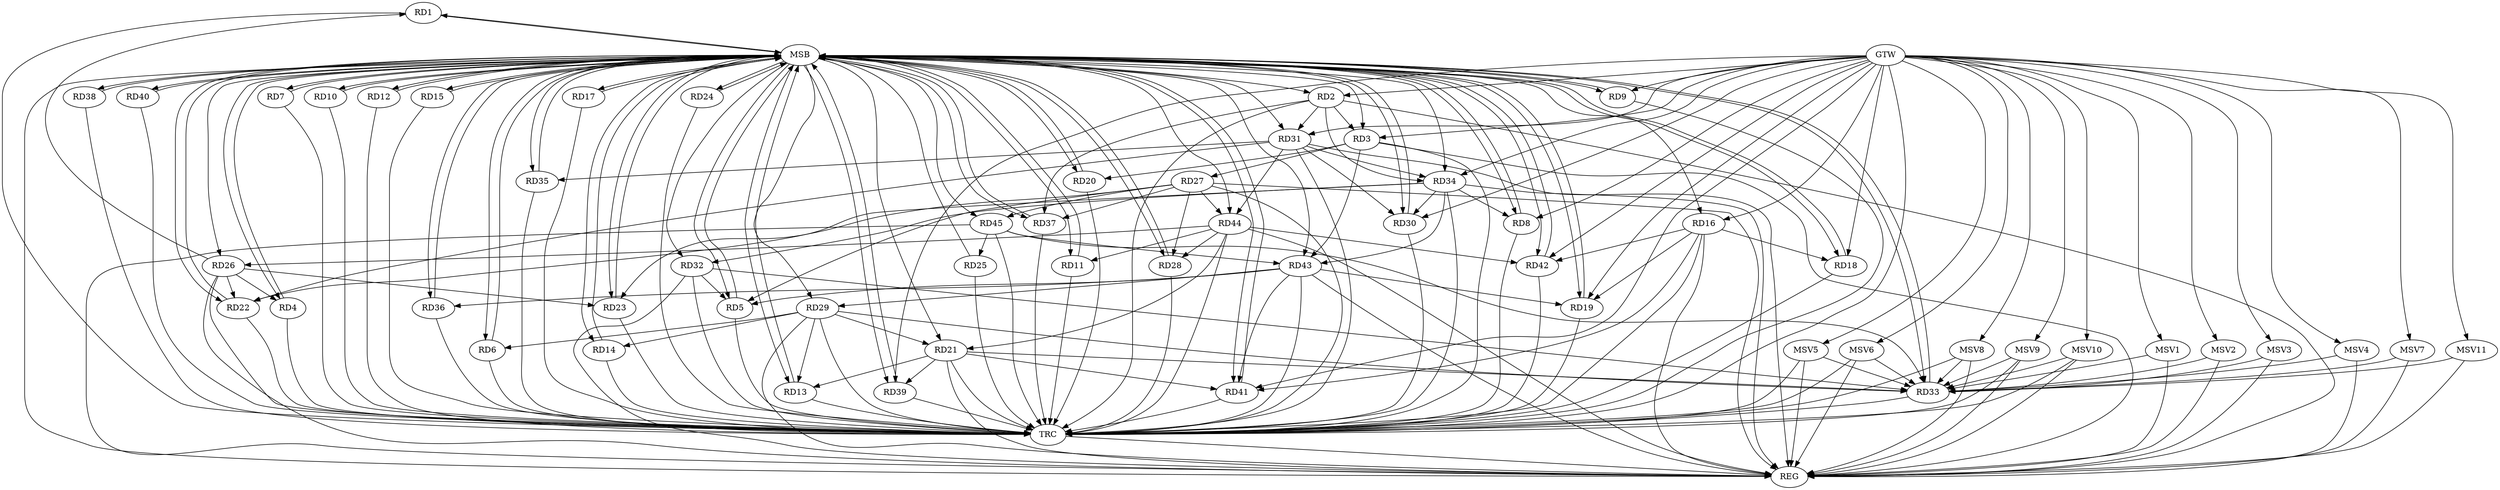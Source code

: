 strict digraph G {
  RD1 [ label="RD1" ];
  RD2 [ label="RD2" ];
  RD3 [ label="RD3" ];
  RD4 [ label="RD4" ];
  RD5 [ label="RD5" ];
  RD6 [ label="RD6" ];
  RD7 [ label="RD7" ];
  RD8 [ label="RD8" ];
  RD9 [ label="RD9" ];
  RD10 [ label="RD10" ];
  RD11 [ label="RD11" ];
  RD12 [ label="RD12" ];
  RD13 [ label="RD13" ];
  RD14 [ label="RD14" ];
  RD15 [ label="RD15" ];
  RD16 [ label="RD16" ];
  RD17 [ label="RD17" ];
  RD18 [ label="RD18" ];
  RD19 [ label="RD19" ];
  RD20 [ label="RD20" ];
  RD21 [ label="RD21" ];
  RD22 [ label="RD22" ];
  RD23 [ label="RD23" ];
  RD24 [ label="RD24" ];
  RD25 [ label="RD25" ];
  RD26 [ label="RD26" ];
  RD27 [ label="RD27" ];
  RD28 [ label="RD28" ];
  RD29 [ label="RD29" ];
  RD30 [ label="RD30" ];
  RD31 [ label="RD31" ];
  RD32 [ label="RD32" ];
  RD33 [ label="RD33" ];
  RD34 [ label="RD34" ];
  RD35 [ label="RD35" ];
  RD36 [ label="RD36" ];
  RD37 [ label="RD37" ];
  RD38 [ label="RD38" ];
  RD39 [ label="RD39" ];
  RD40 [ label="RD40" ];
  RD41 [ label="RD41" ];
  RD42 [ label="RD42" ];
  RD43 [ label="RD43" ];
  RD44 [ label="RD44" ];
  RD45 [ label="RD45" ];
  GTW [ label="GTW" ];
  REG [ label="REG" ];
  MSB [ label="MSB" ];
  TRC [ label="TRC" ];
  MSV1 [ label="MSV1" ];
  MSV2 [ label="MSV2" ];
  MSV3 [ label="MSV3" ];
  MSV4 [ label="MSV4" ];
  MSV5 [ label="MSV5" ];
  MSV6 [ label="MSV6" ];
  MSV7 [ label="MSV7" ];
  MSV8 [ label="MSV8" ];
  MSV9 [ label="MSV9" ];
  MSV10 [ label="MSV10" ];
  MSV11 [ label="MSV11" ];
  RD26 -> RD1;
  RD2 -> RD3;
  RD2 -> RD31;
  RD2 -> RD34;
  RD2 -> RD37;
  RD3 -> RD20;
  RD3 -> RD27;
  RD3 -> RD43;
  RD26 -> RD4;
  RD27 -> RD5;
  RD32 -> RD5;
  RD43 -> RD5;
  RD29 -> RD6;
  RD34 -> RD8;
  RD44 -> RD11;
  RD21 -> RD13;
  RD29 -> RD13;
  RD29 -> RD14;
  RD16 -> RD18;
  RD16 -> RD19;
  RD16 -> RD41;
  RD16 -> RD42;
  RD43 -> RD19;
  RD29 -> RD21;
  RD21 -> RD33;
  RD21 -> RD39;
  RD21 -> RD41;
  RD44 -> RD21;
  RD26 -> RD22;
  RD31 -> RD22;
  RD34 -> RD22;
  RD26 -> RD23;
  RD27 -> RD23;
  RD45 -> RD25;
  RD44 -> RD26;
  RD27 -> RD28;
  RD27 -> RD37;
  RD27 -> RD44;
  RD27 -> RD45;
  RD44 -> RD28;
  RD29 -> RD33;
  RD43 -> RD29;
  RD31 -> RD30;
  RD34 -> RD30;
  RD31 -> RD34;
  RD31 -> RD35;
  RD31 -> RD44;
  RD32 -> RD33;
  RD34 -> RD32;
  RD45 -> RD33;
  RD34 -> RD43;
  RD43 -> RD36;
  RD43 -> RD41;
  RD44 -> RD42;
  RD45 -> RD43;
  GTW -> RD2;
  GTW -> RD16;
  GTW -> RD42;
  GTW -> RD19;
  GTW -> RD3;
  GTW -> RD9;
  GTW -> RD8;
  GTW -> RD31;
  GTW -> RD18;
  GTW -> RD41;
  GTW -> RD30;
  GTW -> RD39;
  GTW -> RD34;
  RD2 -> REG;
  RD3 -> REG;
  RD16 -> REG;
  RD21 -> REG;
  RD26 -> REG;
  RD27 -> REG;
  RD29 -> REG;
  RD31 -> REG;
  RD32 -> REG;
  RD34 -> REG;
  RD43 -> REG;
  RD44 -> REG;
  RD45 -> REG;
  RD1 -> MSB;
  MSB -> RD35;
  MSB -> RD45;
  MSB -> REG;
  RD4 -> MSB;
  MSB -> RD8;
  MSB -> RD37;
  RD5 -> MSB;
  MSB -> RD1;
  MSB -> RD7;
  MSB -> RD9;
  MSB -> RD21;
  MSB -> RD24;
  MSB -> RD29;
  RD6 -> MSB;
  MSB -> RD14;
  MSB -> RD19;
  RD7 -> MSB;
  MSB -> RD5;
  MSB -> RD12;
  MSB -> RD41;
  RD8 -> MSB;
  MSB -> RD18;
  MSB -> RD23;
  RD9 -> MSB;
  MSB -> RD6;
  MSB -> RD22;
  MSB -> RD28;
  MSB -> RD33;
  MSB -> RD40;
  MSB -> RD43;
  RD10 -> MSB;
  MSB -> RD15;
  MSB -> RD30;
  MSB -> RD39;
  RD11 -> MSB;
  MSB -> RD10;
  MSB -> RD34;
  RD12 -> MSB;
  MSB -> RD31;
  MSB -> RD32;
  RD13 -> MSB;
  RD14 -> MSB;
  RD15 -> MSB;
  MSB -> RD2;
  RD17 -> MSB;
  MSB -> RD20;
  MSB -> RD38;
  RD18 -> MSB;
  MSB -> RD26;
  RD19 -> MSB;
  MSB -> RD44;
  RD20 -> MSB;
  MSB -> RD42;
  RD22 -> MSB;
  MSB -> RD36;
  RD23 -> MSB;
  RD24 -> MSB;
  RD25 -> MSB;
  MSB -> RD17;
  RD28 -> MSB;
  MSB -> RD4;
  MSB -> RD11;
  RD30 -> MSB;
  RD33 -> MSB;
  MSB -> RD3;
  MSB -> RD13;
  RD35 -> MSB;
  RD36 -> MSB;
  MSB -> RD16;
  RD37 -> MSB;
  RD38 -> MSB;
  RD39 -> MSB;
  RD40 -> MSB;
  RD41 -> MSB;
  RD42 -> MSB;
  RD1 -> TRC;
  RD2 -> TRC;
  RD3 -> TRC;
  RD4 -> TRC;
  RD5 -> TRC;
  RD6 -> TRC;
  RD7 -> TRC;
  RD8 -> TRC;
  RD9 -> TRC;
  RD10 -> TRC;
  RD11 -> TRC;
  RD12 -> TRC;
  RD13 -> TRC;
  RD14 -> TRC;
  RD15 -> TRC;
  RD16 -> TRC;
  RD17 -> TRC;
  RD18 -> TRC;
  RD19 -> TRC;
  RD20 -> TRC;
  RD21 -> TRC;
  RD22 -> TRC;
  RD23 -> TRC;
  RD24 -> TRC;
  RD25 -> TRC;
  RD26 -> TRC;
  RD27 -> TRC;
  RD28 -> TRC;
  RD29 -> TRC;
  RD30 -> TRC;
  RD31 -> TRC;
  RD32 -> TRC;
  RD33 -> TRC;
  RD34 -> TRC;
  RD35 -> TRC;
  RD36 -> TRC;
  RD37 -> TRC;
  RD38 -> TRC;
  RD39 -> TRC;
  RD40 -> TRC;
  RD41 -> TRC;
  RD42 -> TRC;
  RD43 -> TRC;
  RD44 -> TRC;
  RD45 -> TRC;
  GTW -> TRC;
  TRC -> REG;
  MSV1 -> RD33;
  MSV2 -> RD33;
  MSV3 -> RD33;
  MSV4 -> RD33;
  MSV5 -> RD33;
  GTW -> MSV1;
  MSV1 -> REG;
  GTW -> MSV2;
  MSV2 -> REG;
  GTW -> MSV3;
  MSV3 -> REG;
  GTW -> MSV4;
  MSV4 -> REG;
  GTW -> MSV5;
  MSV5 -> REG;
  MSV5 -> TRC;
  MSV6 -> RD33;
  GTW -> MSV6;
  MSV6 -> REG;
  MSV6 -> TRC;
  MSV7 -> RD33;
  MSV8 -> RD33;
  MSV9 -> RD33;
  GTW -> MSV7;
  MSV7 -> REG;
  GTW -> MSV8;
  MSV8 -> REG;
  MSV8 -> TRC;
  GTW -> MSV9;
  MSV9 -> REG;
  MSV9 -> TRC;
  MSV10 -> RD33;
  GTW -> MSV10;
  MSV10 -> REG;
  MSV10 -> TRC;
  MSV11 -> RD33;
  GTW -> MSV11;
  MSV11 -> REG;
}
